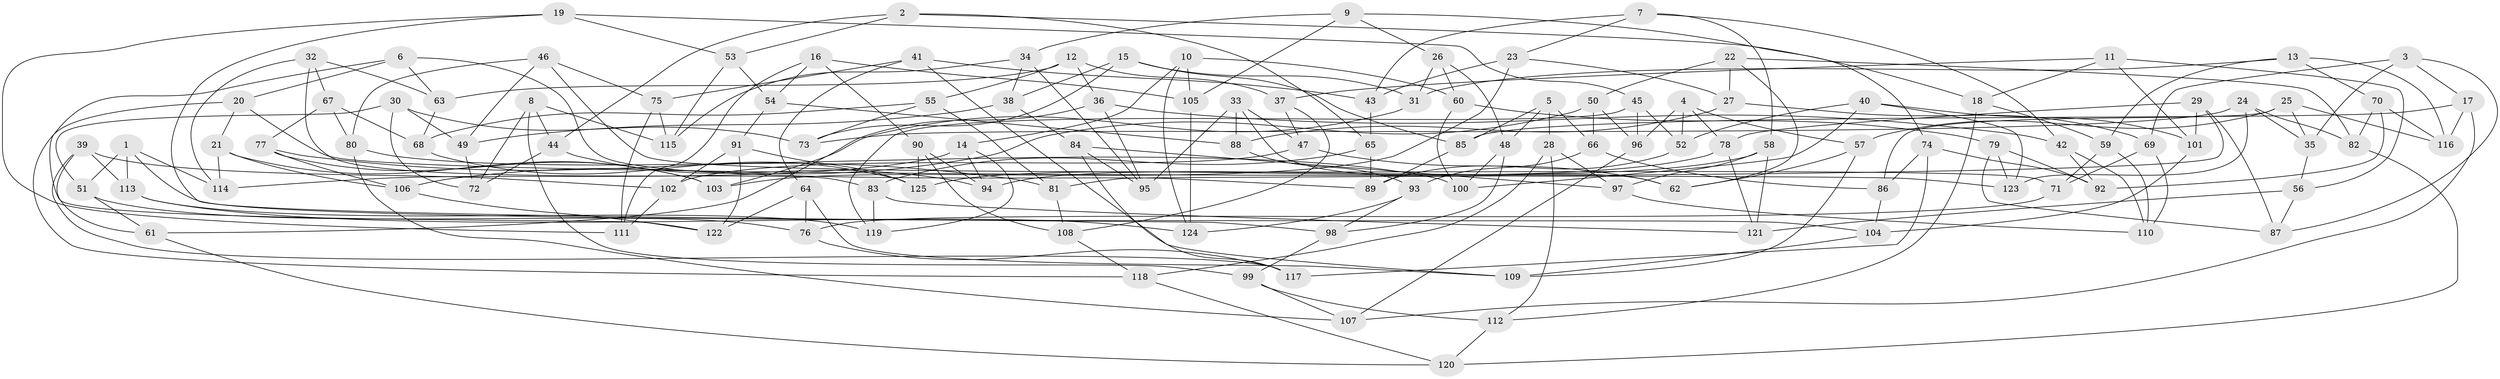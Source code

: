// Generated by graph-tools (version 1.1) at 2025/50/03/09/25 03:50:44]
// undirected, 125 vertices, 250 edges
graph export_dot {
graph [start="1"]
  node [color=gray90,style=filled];
  1;
  2;
  3;
  4;
  5;
  6;
  7;
  8;
  9;
  10;
  11;
  12;
  13;
  14;
  15;
  16;
  17;
  18;
  19;
  20;
  21;
  22;
  23;
  24;
  25;
  26;
  27;
  28;
  29;
  30;
  31;
  32;
  33;
  34;
  35;
  36;
  37;
  38;
  39;
  40;
  41;
  42;
  43;
  44;
  45;
  46;
  47;
  48;
  49;
  50;
  51;
  52;
  53;
  54;
  55;
  56;
  57;
  58;
  59;
  60;
  61;
  62;
  63;
  64;
  65;
  66;
  67;
  68;
  69;
  70;
  71;
  72;
  73;
  74;
  75;
  76;
  77;
  78;
  79;
  80;
  81;
  82;
  83;
  84;
  85;
  86;
  87;
  88;
  89;
  90;
  91;
  92;
  93;
  94;
  95;
  96;
  97;
  98;
  99;
  100;
  101;
  102;
  103;
  104;
  105;
  106;
  107;
  108;
  109;
  110;
  111;
  112;
  113;
  114;
  115;
  116;
  117;
  118;
  119;
  120;
  121;
  122;
  123;
  124;
  125;
  1 -- 104;
  1 -- 114;
  1 -- 51;
  1 -- 113;
  2 -- 18;
  2 -- 65;
  2 -- 44;
  2 -- 53;
  3 -- 87;
  3 -- 69;
  3 -- 35;
  3 -- 17;
  4 -- 52;
  4 -- 78;
  4 -- 96;
  4 -- 57;
  5 -- 66;
  5 -- 48;
  5 -- 85;
  5 -- 28;
  6 -- 122;
  6 -- 63;
  6 -- 20;
  6 -- 89;
  7 -- 58;
  7 -- 43;
  7 -- 42;
  7 -- 23;
  8 -- 115;
  8 -- 44;
  8 -- 99;
  8 -- 72;
  9 -- 74;
  9 -- 105;
  9 -- 26;
  9 -- 34;
  10 -- 124;
  10 -- 60;
  10 -- 105;
  10 -- 14;
  11 -- 56;
  11 -- 37;
  11 -- 101;
  11 -- 18;
  12 -- 37;
  12 -- 63;
  12 -- 36;
  12 -- 55;
  13 -- 116;
  13 -- 59;
  13 -- 31;
  13 -- 70;
  14 -- 119;
  14 -- 94;
  14 -- 114;
  15 -- 73;
  15 -- 85;
  15 -- 31;
  15 -- 38;
  16 -- 90;
  16 -- 111;
  16 -- 54;
  16 -- 105;
  17 -- 85;
  17 -- 107;
  17 -- 116;
  18 -- 59;
  18 -- 112;
  19 -- 98;
  19 -- 45;
  19 -- 111;
  19 -- 53;
  20 -- 21;
  20 -- 118;
  20 -- 123;
  21 -- 103;
  21 -- 114;
  21 -- 106;
  22 -- 62;
  22 -- 82;
  22 -- 50;
  22 -- 27;
  23 -- 103;
  23 -- 43;
  23 -- 27;
  24 -- 73;
  24 -- 82;
  24 -- 123;
  24 -- 35;
  25 -- 57;
  25 -- 35;
  25 -- 116;
  25 -- 86;
  26 -- 31;
  26 -- 60;
  26 -- 48;
  27 -- 88;
  27 -- 69;
  28 -- 97;
  28 -- 118;
  28 -- 112;
  29 -- 101;
  29 -- 87;
  29 -- 81;
  29 -- 78;
  30 -- 73;
  30 -- 51;
  30 -- 72;
  30 -- 49;
  31 -- 103;
  32 -- 63;
  32 -- 67;
  32 -- 83;
  32 -- 114;
  33 -- 62;
  33 -- 47;
  33 -- 88;
  33 -- 95;
  34 -- 115;
  34 -- 38;
  34 -- 95;
  35 -- 56;
  36 -- 95;
  36 -- 61;
  36 -- 42;
  37 -- 47;
  37 -- 108;
  38 -- 84;
  38 -- 49;
  39 -- 113;
  39 -- 102;
  39 -- 61;
  39 -- 117;
  40 -- 101;
  40 -- 123;
  40 -- 52;
  40 -- 100;
  41 -- 43;
  41 -- 109;
  41 -- 75;
  41 -- 64;
  42 -- 92;
  42 -- 110;
  43 -- 65;
  44 -- 72;
  44 -- 94;
  45 -- 96;
  45 -- 52;
  45 -- 119;
  46 -- 49;
  46 -- 80;
  46 -- 75;
  46 -- 71;
  47 -- 62;
  47 -- 102;
  48 -- 98;
  48 -- 100;
  49 -- 72;
  50 -- 66;
  50 -- 106;
  50 -- 96;
  51 -- 76;
  51 -- 61;
  52 -- 89;
  53 -- 54;
  53 -- 115;
  54 -- 88;
  54 -- 91;
  55 -- 81;
  55 -- 68;
  55 -- 73;
  56 -- 87;
  56 -- 121;
  57 -- 62;
  57 -- 109;
  58 -- 94;
  58 -- 121;
  58 -- 97;
  59 -- 71;
  59 -- 110;
  60 -- 79;
  60 -- 100;
  61 -- 120;
  63 -- 68;
  64 -- 109;
  64 -- 76;
  64 -- 122;
  65 -- 83;
  65 -- 89;
  66 -- 93;
  66 -- 86;
  67 -- 68;
  67 -- 77;
  67 -- 80;
  68 -- 125;
  69 -- 71;
  69 -- 110;
  70 -- 82;
  70 -- 116;
  70 -- 92;
  71 -- 76;
  74 -- 117;
  74 -- 92;
  74 -- 86;
  75 -- 111;
  75 -- 115;
  76 -- 117;
  77 -- 106;
  77 -- 81;
  77 -- 103;
  78 -- 121;
  78 -- 125;
  79 -- 123;
  79 -- 87;
  79 -- 92;
  80 -- 107;
  80 -- 100;
  81 -- 108;
  82 -- 120;
  83 -- 119;
  83 -- 121;
  84 -- 97;
  84 -- 95;
  84 -- 117;
  85 -- 89;
  86 -- 104;
  88 -- 93;
  90 -- 108;
  90 -- 125;
  90 -- 94;
  91 -- 102;
  91 -- 122;
  91 -- 125;
  93 -- 124;
  93 -- 98;
  96 -- 107;
  97 -- 110;
  98 -- 99;
  99 -- 107;
  99 -- 112;
  101 -- 104;
  102 -- 111;
  104 -- 109;
  105 -- 124;
  106 -- 122;
  108 -- 118;
  112 -- 120;
  113 -- 119;
  113 -- 124;
  118 -- 120;
}
